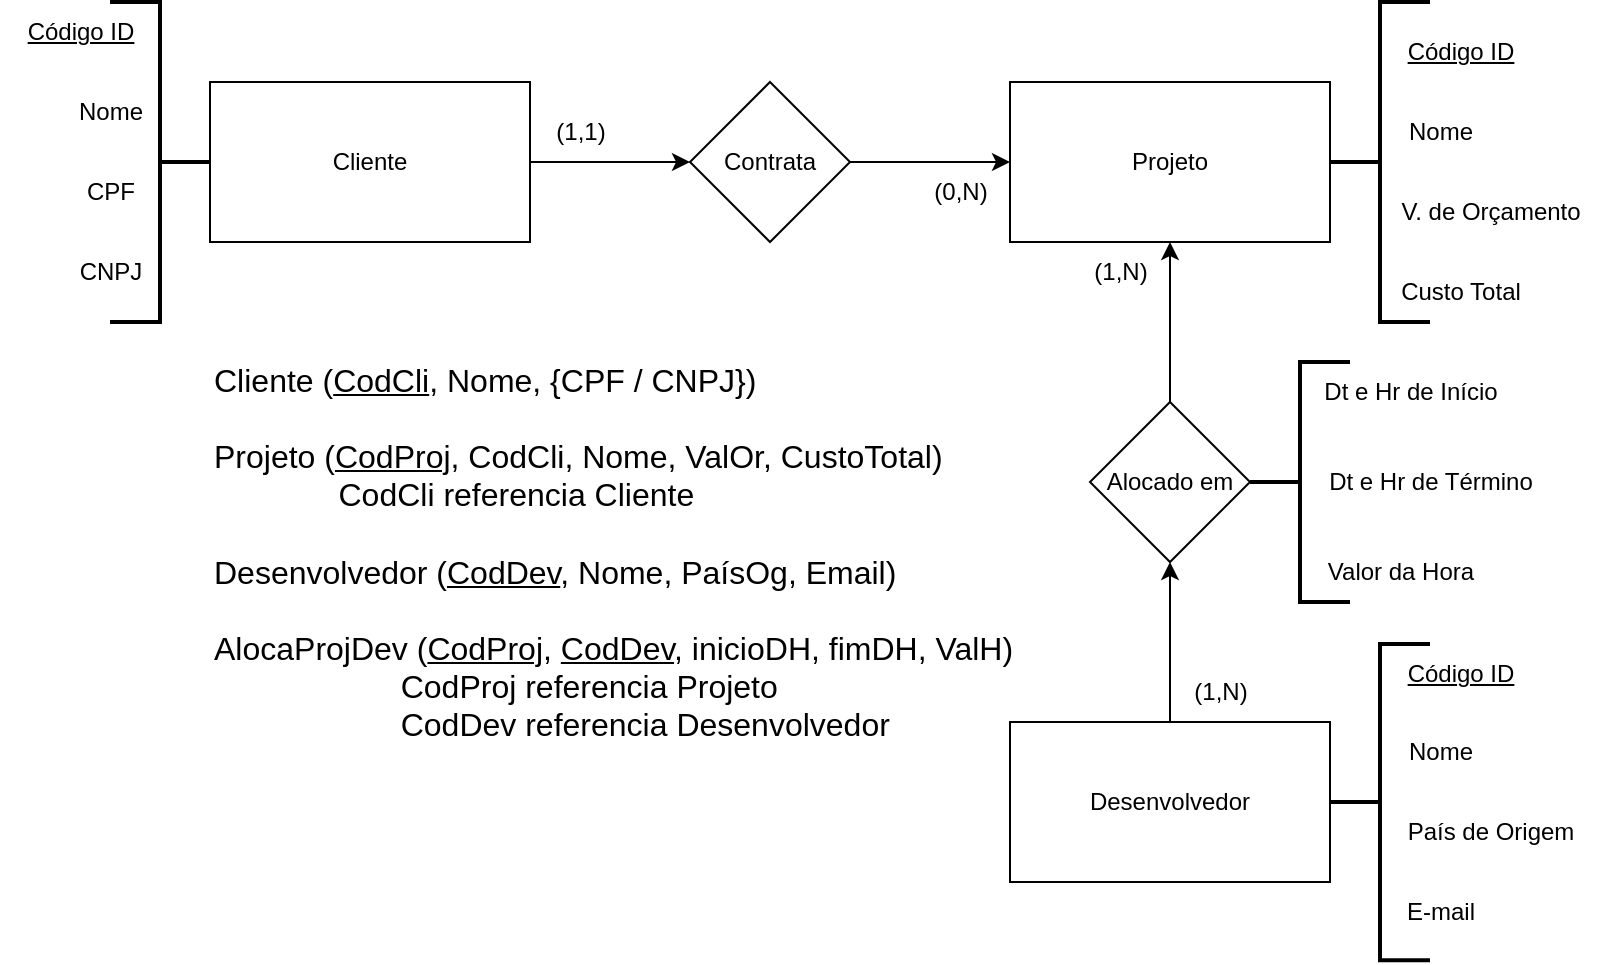 <mxfile version="24.5.2" type="github">
  <diagram name="Página-1" id="P26kE0XQGrIbcna-x5mL">
    <mxGraphModel dx="1788" dy="550" grid="1" gridSize="10" guides="1" tooltips="1" connect="1" arrows="1" fold="1" page="1" pageScale="1" pageWidth="827" pageHeight="1169" math="0" shadow="0">
      <root>
        <mxCell id="0" />
        <mxCell id="1" parent="0" />
        <mxCell id="c7LP5dmABR0zpAnNwJ45-1" value="Projeto" style="rounded=0;whiteSpace=wrap;html=1;" parent="1" vertex="1">
          <mxGeometry x="440" y="120" width="160" height="80" as="geometry" />
        </mxCell>
        <mxCell id="c7LP5dmABR0zpAnNwJ45-4" style="edgeStyle=orthogonalEdgeStyle;rounded=0;orthogonalLoop=1;jettySize=auto;html=1;entryX=0;entryY=0.5;entryDx=0;entryDy=0;" parent="1" source="c7LP5dmABR0zpAnNwJ45-2" target="c7LP5dmABR0zpAnNwJ45-3" edge="1">
          <mxGeometry relative="1" as="geometry" />
        </mxCell>
        <mxCell id="c7LP5dmABR0zpAnNwJ45-2" value="Cliente" style="rounded=0;whiteSpace=wrap;html=1;" parent="1" vertex="1">
          <mxGeometry x="40" y="120" width="160" height="80" as="geometry" />
        </mxCell>
        <mxCell id="c7LP5dmABR0zpAnNwJ45-5" style="edgeStyle=orthogonalEdgeStyle;rounded=0;orthogonalLoop=1;jettySize=auto;html=1;entryX=0;entryY=0.5;entryDx=0;entryDy=0;" parent="1" source="c7LP5dmABR0zpAnNwJ45-3" target="c7LP5dmABR0zpAnNwJ45-1" edge="1">
          <mxGeometry relative="1" as="geometry" />
        </mxCell>
        <mxCell id="c7LP5dmABR0zpAnNwJ45-3" value="Contrata" style="rhombus;whiteSpace=wrap;html=1;" parent="1" vertex="1">
          <mxGeometry x="280" y="120" width="80" height="80" as="geometry" />
        </mxCell>
        <mxCell id="c7LP5dmABR0zpAnNwJ45-6" value="(0,N)" style="text;html=1;align=center;verticalAlign=middle;resizable=0;points=[];autosize=1;strokeColor=none;fillColor=none;" parent="1" vertex="1">
          <mxGeometry x="390" y="160" width="50" height="30" as="geometry" />
        </mxCell>
        <mxCell id="c7LP5dmABR0zpAnNwJ45-7" value="(1,1)" style="text;html=1;align=center;verticalAlign=middle;resizable=0;points=[];autosize=1;strokeColor=none;fillColor=none;" parent="1" vertex="1">
          <mxGeometry x="200" y="130" width="50" height="30" as="geometry" />
        </mxCell>
        <mxCell id="c7LP5dmABR0zpAnNwJ45-15" style="edgeStyle=orthogonalEdgeStyle;rounded=0;orthogonalLoop=1;jettySize=auto;html=1;entryX=0.5;entryY=1;entryDx=0;entryDy=0;" parent="1" source="c7LP5dmABR0zpAnNwJ45-8" target="c7LP5dmABR0zpAnNwJ45-9" edge="1">
          <mxGeometry relative="1" as="geometry" />
        </mxCell>
        <mxCell id="c7LP5dmABR0zpAnNwJ45-8" value="Desenvolvedor" style="rounded=0;whiteSpace=wrap;html=1;" parent="1" vertex="1">
          <mxGeometry x="440" y="440" width="160" height="80" as="geometry" />
        </mxCell>
        <mxCell id="c7LP5dmABR0zpAnNwJ45-17" style="edgeStyle=orthogonalEdgeStyle;rounded=0;orthogonalLoop=1;jettySize=auto;html=1;entryX=0.5;entryY=1;entryDx=0;entryDy=0;" parent="1" source="c7LP5dmABR0zpAnNwJ45-9" target="c7LP5dmABR0zpAnNwJ45-1" edge="1">
          <mxGeometry relative="1" as="geometry" />
        </mxCell>
        <mxCell id="c7LP5dmABR0zpAnNwJ45-9" value="Alocado em" style="rhombus;whiteSpace=wrap;html=1;" parent="1" vertex="1">
          <mxGeometry x="480" y="280" width="80" height="80" as="geometry" />
        </mxCell>
        <mxCell id="c7LP5dmABR0zpAnNwJ45-13" value="(1,N&lt;span style=&quot;color: rgba(0, 0, 0, 0); font-family: monospace; font-size: 0px; text-align: start;&quot;&gt;%3CmxGraphModel%3E%3Croot%3E%3CmxCell%20id%3D%220%22%2F%3E%3CmxCell%20id%3D%221%22%20parent%3D%220%22%2F%3E%3CmxCell%20id%3D%222%22%20value%3D%22(0%2CN)%22%20style%3D%22text%3Bhtml%3D1%3Balign%3Dcenter%3BverticalAlign%3Dmiddle%3Bresizable%3D0%3Bpoints%3D%5B%5D%3Bautosize%3D1%3BstrokeColor%3Dnone%3BfillColor%3Dnone%3B%22%20vertex%3D%221%22%20parent%3D%221%22%3E%3CmxGeometry%20x%3D%22390%22%20y%3D%22130%22%20width%3D%2250%22%20height%3D%2230%22%20as%3D%22geometry%22%2F%3E%3C%2FmxCell%3E%3C%2Froot%3E%3C%2FmxGraphModel%3E&lt;/span&gt;)" style="text;html=1;align=center;verticalAlign=middle;resizable=0;points=[];autosize=1;strokeColor=none;fillColor=none;" parent="1" vertex="1">
          <mxGeometry x="520" y="410" width="50" height="30" as="geometry" />
        </mxCell>
        <mxCell id="c7LP5dmABR0zpAnNwJ45-14" value="(1,N&lt;span style=&quot;color: rgba(0, 0, 0, 0); font-family: monospace; font-size: 0px; text-align: start;&quot;&gt;%3CmxGraphModel%3E%3Croot%3E%3CmxCell%20id%3D%220%22%2F%3E%3CmxCell%20id%3D%221%22%20parent%3D%220%22%2F%3E%3CmxCell%20id%3D%222%22%20value%3D%22(0%2CN)%22%20style%3D%22text%3Bhtml%3D1%3Balign%3Dcenter%3BverticalAlign%3Dmiddle%3Bresizable%3D0%3Bpoints%3D%5B%5D%3Bautosize%3D1%3BstrokeColor%3Dnone%3BfillColor%3Dnone%3B%22%20vertex%3D%221%22%20parent%3D%221%22%3E%3CmxGeometry%20x%3D%22390%22%20y%3D%22130%22%20width%3D%2250%22%20height%3D%2230%22%20as%3D%22geometry%22%2F%3E%3C%2FmxCell%3E%3C%2Froot%3E%3C%2FmxGraphModel%3E&lt;/span&gt;)" style="text;html=1;align=center;verticalAlign=middle;resizable=0;points=[];autosize=1;strokeColor=none;fillColor=none;" parent="1" vertex="1">
          <mxGeometry x="470" y="200" width="50" height="30" as="geometry" />
        </mxCell>
        <mxCell id="c7LP5dmABR0zpAnNwJ45-18" value="" style="strokeWidth=2;html=1;shape=mxgraph.flowchart.annotation_2;align=left;labelPosition=right;pointerEvents=1;rotation=-180;" parent="1" vertex="1">
          <mxGeometry x="-10" y="80" width="50" height="160" as="geometry" />
        </mxCell>
        <mxCell id="c7LP5dmABR0zpAnNwJ45-19" value="Código ID" style="text;html=1;align=center;verticalAlign=middle;resizable=0;points=[];autosize=1;strokeColor=none;fillColor=none;fontStyle=4" parent="1" vertex="1">
          <mxGeometry x="-65" y="80" width="80" height="30" as="geometry" />
        </mxCell>
        <mxCell id="c7LP5dmABR0zpAnNwJ45-20" value="Nome" style="text;html=1;align=center;verticalAlign=middle;resizable=0;points=[];autosize=1;strokeColor=none;fillColor=none;" parent="1" vertex="1">
          <mxGeometry x="-40" y="120" width="60" height="30" as="geometry" />
        </mxCell>
        <mxCell id="c7LP5dmABR0zpAnNwJ45-21" value="CPF" style="text;html=1;align=center;verticalAlign=middle;resizable=0;points=[];autosize=1;strokeColor=none;fillColor=none;" parent="1" vertex="1">
          <mxGeometry x="-35" y="160" width="50" height="30" as="geometry" />
        </mxCell>
        <mxCell id="c7LP5dmABR0zpAnNwJ45-22" value="CNPJ" style="text;html=1;align=center;verticalAlign=middle;resizable=0;points=[];autosize=1;strokeColor=none;fillColor=none;" parent="1" vertex="1">
          <mxGeometry x="-35" y="200" width="50" height="30" as="geometry" />
        </mxCell>
        <mxCell id="c7LP5dmABR0zpAnNwJ45-25" value="" style="strokeWidth=2;html=1;shape=mxgraph.flowchart.annotation_2;align=left;labelPosition=right;pointerEvents=1;rotation=0;" parent="1" vertex="1">
          <mxGeometry x="600" y="80" width="50" height="160" as="geometry" />
        </mxCell>
        <mxCell id="c7LP5dmABR0zpAnNwJ45-26" value="Código ID" style="text;html=1;align=center;verticalAlign=middle;resizable=0;points=[];autosize=1;strokeColor=none;fillColor=none;fontStyle=4" parent="1" vertex="1">
          <mxGeometry x="625" y="90" width="80" height="30" as="geometry" />
        </mxCell>
        <mxCell id="c7LP5dmABR0zpAnNwJ45-27" value="Nome" style="text;html=1;align=center;verticalAlign=middle;resizable=0;points=[];autosize=1;strokeColor=none;fillColor=none;" parent="1" vertex="1">
          <mxGeometry x="625" y="130" width="60" height="30" as="geometry" />
        </mxCell>
        <mxCell id="c7LP5dmABR0zpAnNwJ45-28" value="V. de Orçamento" style="text;html=1;align=center;verticalAlign=middle;resizable=0;points=[];autosize=1;strokeColor=none;fillColor=none;" parent="1" vertex="1">
          <mxGeometry x="625" y="170" width="110" height="30" as="geometry" />
        </mxCell>
        <mxCell id="c7LP5dmABR0zpAnNwJ45-29" value="Custo Total" style="text;html=1;align=center;verticalAlign=middle;resizable=0;points=[];autosize=1;strokeColor=none;fillColor=none;" parent="1" vertex="1">
          <mxGeometry x="625" y="210" width="80" height="30" as="geometry" />
        </mxCell>
        <mxCell id="c7LP5dmABR0zpAnNwJ45-30" value="" style="strokeWidth=2;html=1;shape=mxgraph.flowchart.annotation_2;align=left;labelPosition=right;pointerEvents=1;rotation=0;" parent="1" vertex="1">
          <mxGeometry x="600" y="400.94" width="50" height="158.13" as="geometry" />
        </mxCell>
        <mxCell id="c7LP5dmABR0zpAnNwJ45-31" value="Código ID" style="text;html=1;align=center;verticalAlign=middle;resizable=0;points=[];autosize=1;strokeColor=none;fillColor=none;fontStyle=4" parent="1" vertex="1">
          <mxGeometry x="625" y="400.94" width="80" height="30" as="geometry" />
        </mxCell>
        <mxCell id="c7LP5dmABR0zpAnNwJ45-32" value="Nome" style="text;html=1;align=center;verticalAlign=middle;resizable=0;points=[];autosize=1;strokeColor=none;fillColor=none;" parent="1" vertex="1">
          <mxGeometry x="625" y="440" width="60" height="30" as="geometry" />
        </mxCell>
        <mxCell id="c7LP5dmABR0zpAnNwJ45-33" value="País de Origem" style="text;html=1;align=center;verticalAlign=middle;resizable=0;points=[];autosize=1;strokeColor=none;fillColor=none;" parent="1" vertex="1">
          <mxGeometry x="625" y="480" width="110" height="30" as="geometry" />
        </mxCell>
        <mxCell id="c7LP5dmABR0zpAnNwJ45-35" value="E-mail" style="text;html=1;align=center;verticalAlign=middle;resizable=0;points=[];autosize=1;strokeColor=none;fillColor=none;" parent="1" vertex="1">
          <mxGeometry x="625" y="520" width="60" height="30" as="geometry" />
        </mxCell>
        <mxCell id="c7LP5dmABR0zpAnNwJ45-36" value="" style="strokeWidth=2;html=1;shape=mxgraph.flowchart.annotation_2;align=left;labelPosition=right;pointerEvents=1;rotation=0;" parent="1" vertex="1">
          <mxGeometry x="560" y="260" width="50" height="120" as="geometry" />
        </mxCell>
        <mxCell id="c7LP5dmABR0zpAnNwJ45-38" value="Dt e Hr de Início" style="text;html=1;align=center;verticalAlign=middle;resizable=0;points=[];autosize=1;strokeColor=none;fillColor=none;" parent="1" vertex="1">
          <mxGeometry x="585" y="260" width="110" height="30" as="geometry" />
        </mxCell>
        <mxCell id="c7LP5dmABR0zpAnNwJ45-39" value="Dt e Hr de Término" style="text;html=1;align=center;verticalAlign=middle;resizable=0;points=[];autosize=1;strokeColor=none;fillColor=none;" parent="1" vertex="1">
          <mxGeometry x="585" y="305" width="130" height="30" as="geometry" />
        </mxCell>
        <mxCell id="c7LP5dmABR0zpAnNwJ45-40" value="Valor da Hora" style="text;html=1;align=center;verticalAlign=middle;resizable=0;points=[];autosize=1;strokeColor=none;fillColor=none;" parent="1" vertex="1">
          <mxGeometry x="585" y="350" width="100" height="30" as="geometry" />
        </mxCell>
        <mxCell id="c7LP5dmABR0zpAnNwJ45-41" value="Cliente (&lt;u style=&quot;font-size: 16px;&quot;&gt;CodCli&lt;/u&gt;, Nome, {CPF / CNPJ})&lt;div style=&quot;font-size: 16px;&quot;&gt;&lt;br style=&quot;font-size: 16px;&quot;&gt;&lt;/div&gt;&lt;div style=&quot;font-size: 16px;&quot;&gt;Projeto (&lt;u style=&quot;font-size: 16px;&quot;&gt;CodProj&lt;/u&gt;, CodCli,&amp;nbsp;Nome, ValOr, CustoTotal)&lt;/div&gt;&lt;div style=&quot;font-size: 16px;&quot;&gt;&amp;nbsp; &amp;nbsp; &amp;nbsp; &amp;nbsp; &amp;nbsp; &amp;nbsp; &amp;nbsp; CodCli referencia Cliente&lt;/div&gt;&lt;div style=&quot;font-size: 16px;&quot;&gt;&lt;br&gt;&lt;/div&gt;&lt;div style=&quot;font-size: 16px;&quot;&gt;Desenvolvedor (&lt;u&gt;CodDev&lt;/u&gt;, Nome, PaísOg, Email)&lt;/div&gt;&lt;div style=&quot;font-size: 16px;&quot;&gt;&lt;br style=&quot;font-size: 16px;&quot;&gt;&lt;/div&gt;&lt;div style=&quot;font-size: 16px;&quot;&gt;AlocaProjDev (&lt;u style=&quot;font-size: 16px;&quot;&gt;CodProj&lt;/u&gt;, &lt;u style=&quot;font-size: 16px;&quot;&gt;CodDev&lt;/u&gt;, inicioDH, fimDH, ValH)&lt;/div&gt;&lt;div style=&quot;font-size: 16px;&quot;&gt;&amp;nbsp; &amp;nbsp; &amp;nbsp; &amp;nbsp; &amp;nbsp; &amp;nbsp; &amp;nbsp; &amp;nbsp; &amp;nbsp; &amp;nbsp; &amp;nbsp;CodProj referencia Projeto&lt;/div&gt;&lt;div style=&quot;font-size: 16px;&quot;&gt;&amp;nbsp; &amp;nbsp; &amp;nbsp; &amp;nbsp; &amp;nbsp; &amp;nbsp; &amp;nbsp; &amp;nbsp; &amp;nbsp; &amp;nbsp; &amp;nbsp;CodDev referencia Desenvolvedor&lt;/div&gt;" style="text;html=1;align=left;verticalAlign=middle;resizable=0;points=[];autosize=1;strokeColor=none;fillColor=none;fontSize=16;" parent="1" vertex="1">
          <mxGeometry x="40" y="250" width="420" height="210" as="geometry" />
        </mxCell>
      </root>
    </mxGraphModel>
  </diagram>
</mxfile>
